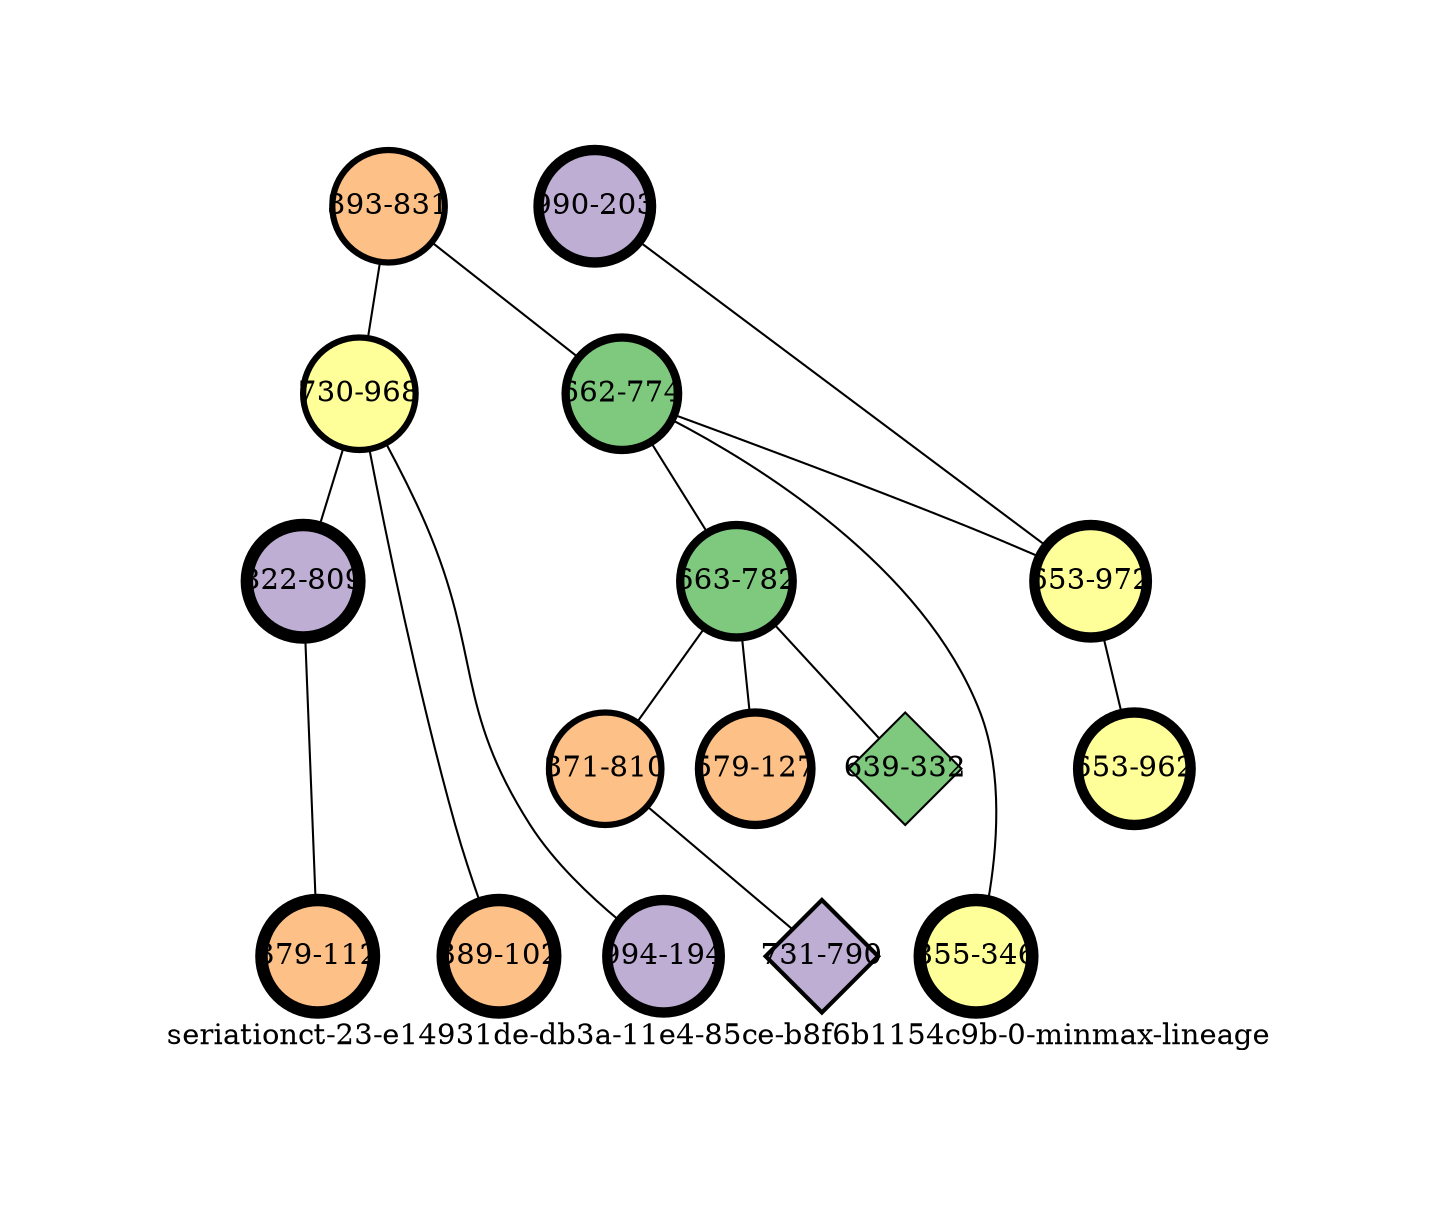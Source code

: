 strict graph "seriationct-23-e14931de-db3a-11e4-85ce-b8f6b1154c9b-0-minmax-lineage" {
labelloc=b;
ratio=auto;
pad="1.0";
label="seriationct-23-e14931de-db3a-11e4-85ce-b8f6b1154c9b-0-minmax-lineage";
node [width="0.75", style=filled, fixedsize=true, height="0.75", shape=circle, label=""];
0 [xCoordinate="831.0", appears_in_slice=3, yCoordinate="393.0", colorscheme=accent6, lineage_id=0, short_label="393-831", label="393-831", shape=circle, cluster_id=2, fillcolor=3, size="500.0", id=0, penwidth="3.0"];
1 [xCoordinate="968.0", appears_in_slice=3, yCoordinate="730.0", colorscheme=accent6, lineage_id=0, short_label="730-968", label="730-968", shape=circle, cluster_id=3, fillcolor=4, size="500.0", id=1, penwidth="3.0"];
2 [xCoordinate="203.0", appears_in_slice=5, yCoordinate="990.0", colorscheme=accent6, lineage_id=0, short_label="990-203", label="990-203", shape=circle, cluster_id=1, fillcolor=2, size="500.0", id=2, penwidth="5.0"];
3 [xCoordinate="809.0", appears_in_slice=6, yCoordinate="822.0", colorscheme=accent6, lineage_id=0, short_label="822-809", label="822-809", shape=circle, cluster_id=1, fillcolor=2, size="500.0", id=3, penwidth="6.0"];
4 [xCoordinate="774.0", appears_in_slice=4, yCoordinate="662.0", colorscheme=accent6, lineage_id=0, short_label="662-774", label="662-774", shape=circle, cluster_id=0, fillcolor=1, size="500.0", id=4, penwidth="4.0"];
5 [xCoordinate="782.0", appears_in_slice=4, yCoordinate="663.0", colorscheme=accent6, lineage_id=0, short_label="663-782", label="663-782", shape=circle, cluster_id=0, fillcolor=1, size="500.0", id=5, penwidth="4.0"];
6 [xCoordinate="346.0", appears_in_slice=6, yCoordinate="855.0", colorscheme=accent6, lineage_id=0, short_label="855-346", label="855-346", shape=circle, cluster_id=3, fillcolor=4, size="500.0", id=6, penwidth="6.0"];
7 [xCoordinate="810.0", appears_in_slice=3, yCoordinate="371.0", colorscheme=accent6, lineage_id=0, short_label="371-810", label="371-810", shape=circle, cluster_id=2, fillcolor=3, size="500.0", id=7, penwidth="3.0"];
8 [xCoordinate="102.0", appears_in_slice=6, yCoordinate="389.0", colorscheme=accent6, lineage_id=0, short_label="389-102", label="389-102", shape=circle, cluster_id=2, fillcolor=3, size="500.0", id=8, penwidth="6.0"];
9 [xCoordinate="790.0", appears_in_slice=2, yCoordinate="731.0", colorscheme=accent6, lineage_id=2, short_label="731-790", label="731-790", shape=diamond, cluster_id=1, fillcolor=2, size="500.0", id=9, penwidth="2.0"];
10 [xCoordinate="972.0", appears_in_slice=5, yCoordinate="653.0", colorscheme=accent6, lineage_id=0, short_label="653-972", label="653-972", shape=circle, cluster_id=3, fillcolor=4, size="500.0", id=10, penwidth="5.0"];
11 [xCoordinate="127.0", appears_in_slice=4, yCoordinate="579.0", colorscheme=accent6, lineage_id=0, short_label="579-127", label="579-127", shape=circle, cluster_id=2, fillcolor=3, size="500.0", id=11, penwidth="4.0"];
12 [xCoordinate="962.0", appears_in_slice=5, yCoordinate="653.0", colorscheme=accent6, lineage_id=0, short_label="653-962", label="653-962", shape=circle, cluster_id=3, fillcolor=4, size="500.0", id=12, penwidth="5.0"];
13 [xCoordinate="332.0", appears_in_slice=1, yCoordinate="639.0", colorscheme=accent6, lineage_id=2, short_label="639-332", label="639-332", shape=diamond, cluster_id=0, fillcolor=1, size="500.0", id=13, penwidth="1.0"];
14 [xCoordinate="112.0", appears_in_slice=6, yCoordinate="379.0", colorscheme=accent6, lineage_id=0, short_label="379-112", label="379-112", shape=circle, cluster_id=2, fillcolor=3, size="500.0", id=14, penwidth="6.0"];
15 [xCoordinate="194.0", appears_in_slice=5, yCoordinate="994.0", colorscheme=accent6, lineage_id=0, short_label="994-194", label="994-194", shape=circle, cluster_id=1, fillcolor=2, size="500.0", id=15, penwidth="5.0"];
0 -- 1  [inverseweight="45.2678730213", weight="0.0220907220344"];
0 -- 4  [inverseweight="2.50885937155", weight="0.398587506076"];
1 -- 8  [inverseweight="2.85281452024", weight="0.350531025731"];
1 -- 3  [inverseweight="5.43606727545", weight="0.183956516601"];
1 -- 15  [inverseweight="5.29760898698", weight="0.188764403424"];
2 -- 10  [inverseweight="1.32998480474", weight="0.751888289575"];
3 -- 14  [inverseweight="24.2250791556", weight="0.0412795348811"];
4 -- 10  [inverseweight="1.95608213226", weight="0.511225977431"];
4 -- 5  [inverseweight="11.3753938798", weight="0.0879090439033"];
4 -- 6  [inverseweight="1.7033822551", weight="0.587067287455"];
5 -- 11  [inverseweight="1.07429792862", weight="0.930840480426"];
5 -- 13  [inverseweight="1.20211064349", weight="0.83187018218"];
5 -- 7  [inverseweight="1.58461294075", weight="0.631068934428"];
7 -- 9  [inverseweight="1.5953204499", weight="0.626833311176"];
10 -- 12  [inverseweight="19.826289643", weight="0.0504380808517"];
}
